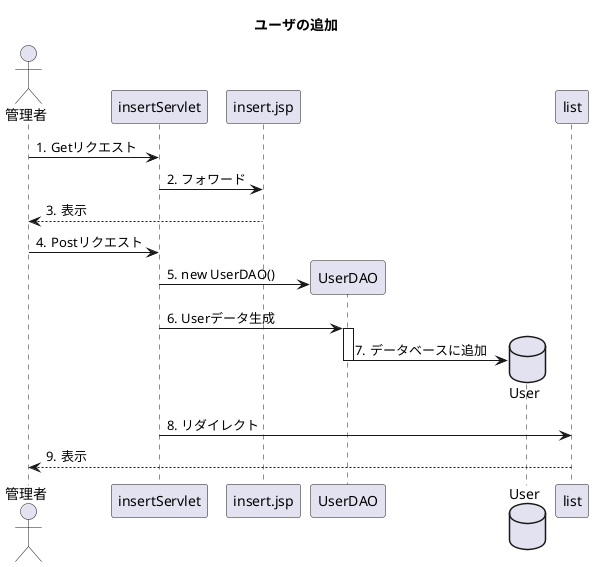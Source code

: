 @startuml
title ユーザの追加

autonumber "#."

actor 管理者
participant insertServlet
participant insert.jsp
participant UserDAO
database User


管理者 -> insertServlet:Getリクエスト
insertServlet -> insert.jsp:フォワード
insert.jsp --> 管理者:表示
管理者 -> insertServlet:Postリクエスト
insertServlet -> UserDAO**:new UserDAO()
insertServlet -> UserDAO++:Userデータ生成
UserDAO -> User**:データベースに追加
UserDAO--
insertServlet -> list:リダイレクト
list --> 管理者:表示

@enduml
